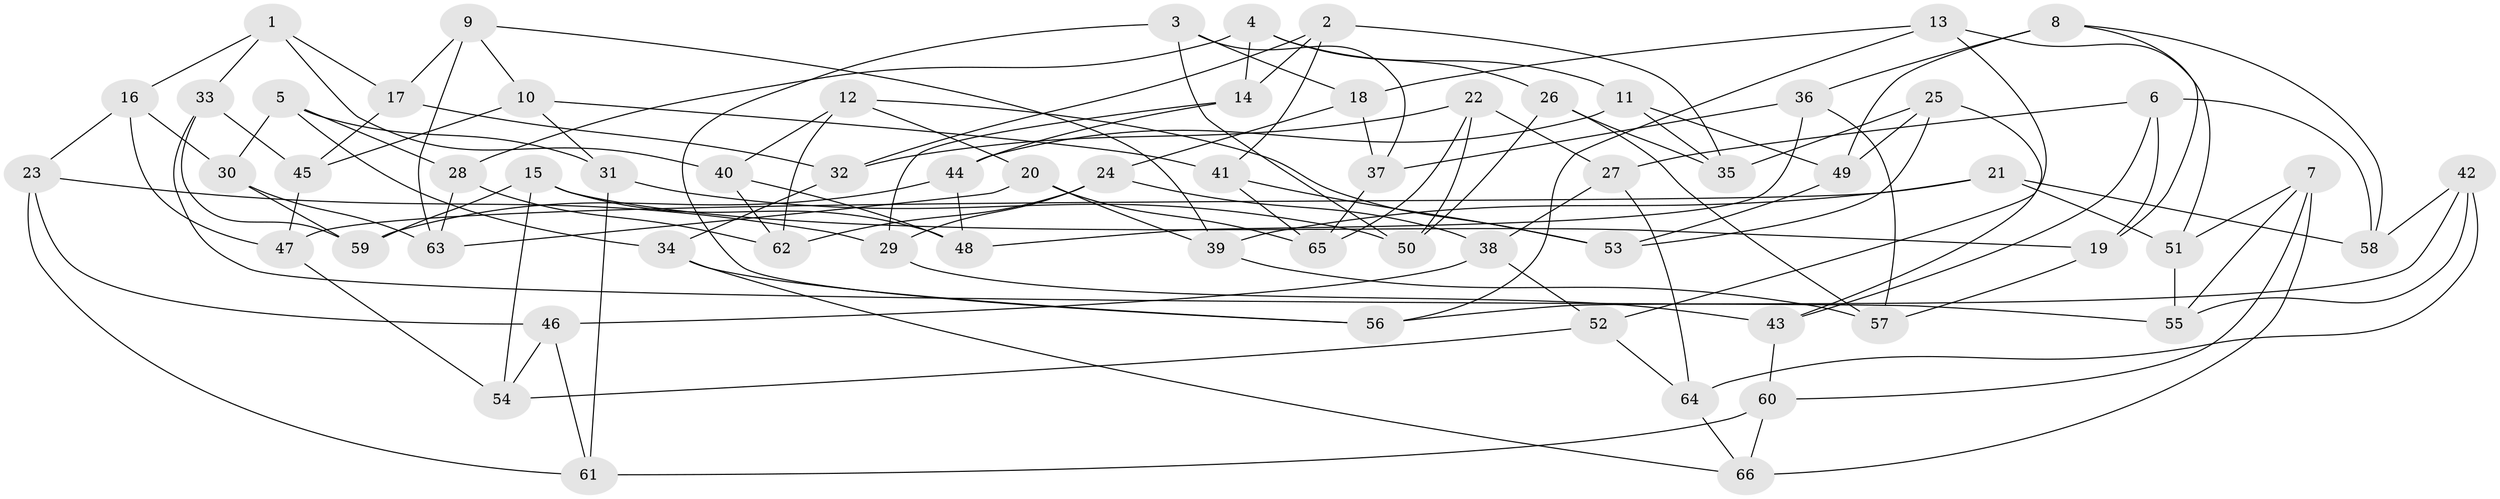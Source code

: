 // Generated by graph-tools (version 1.1) at 2025/37/03/09/25 02:37:57]
// undirected, 66 vertices, 132 edges
graph export_dot {
graph [start="1"]
  node [color=gray90,style=filled];
  1;
  2;
  3;
  4;
  5;
  6;
  7;
  8;
  9;
  10;
  11;
  12;
  13;
  14;
  15;
  16;
  17;
  18;
  19;
  20;
  21;
  22;
  23;
  24;
  25;
  26;
  27;
  28;
  29;
  30;
  31;
  32;
  33;
  34;
  35;
  36;
  37;
  38;
  39;
  40;
  41;
  42;
  43;
  44;
  45;
  46;
  47;
  48;
  49;
  50;
  51;
  52;
  53;
  54;
  55;
  56;
  57;
  58;
  59;
  60;
  61;
  62;
  63;
  64;
  65;
  66;
  1 -- 40;
  1 -- 17;
  1 -- 16;
  1 -- 33;
  2 -- 35;
  2 -- 41;
  2 -- 14;
  2 -- 32;
  3 -- 18;
  3 -- 50;
  3 -- 56;
  3 -- 37;
  4 -- 26;
  4 -- 14;
  4 -- 11;
  4 -- 28;
  5 -- 28;
  5 -- 34;
  5 -- 31;
  5 -- 30;
  6 -- 19;
  6 -- 58;
  6 -- 43;
  6 -- 27;
  7 -- 51;
  7 -- 66;
  7 -- 60;
  7 -- 55;
  8 -- 49;
  8 -- 19;
  8 -- 58;
  8 -- 36;
  9 -- 10;
  9 -- 17;
  9 -- 39;
  9 -- 63;
  10 -- 41;
  10 -- 45;
  10 -- 31;
  11 -- 44;
  11 -- 35;
  11 -- 49;
  12 -- 53;
  12 -- 62;
  12 -- 40;
  12 -- 20;
  13 -- 18;
  13 -- 51;
  13 -- 52;
  13 -- 56;
  14 -- 44;
  14 -- 29;
  15 -- 19;
  15 -- 59;
  15 -- 48;
  15 -- 54;
  16 -- 23;
  16 -- 30;
  16 -- 47;
  17 -- 45;
  17 -- 32;
  18 -- 24;
  18 -- 37;
  19 -- 57;
  20 -- 39;
  20 -- 65;
  20 -- 63;
  21 -- 47;
  21 -- 58;
  21 -- 39;
  21 -- 51;
  22 -- 50;
  22 -- 65;
  22 -- 27;
  22 -- 32;
  23 -- 29;
  23 -- 61;
  23 -- 46;
  24 -- 62;
  24 -- 38;
  24 -- 29;
  25 -- 49;
  25 -- 53;
  25 -- 35;
  25 -- 43;
  26 -- 57;
  26 -- 50;
  26 -- 35;
  27 -- 38;
  27 -- 64;
  28 -- 63;
  28 -- 62;
  29 -- 43;
  30 -- 63;
  30 -- 59;
  31 -- 50;
  31 -- 61;
  32 -- 34;
  33 -- 59;
  33 -- 55;
  33 -- 45;
  34 -- 66;
  34 -- 56;
  36 -- 57;
  36 -- 48;
  36 -- 37;
  37 -- 65;
  38 -- 52;
  38 -- 46;
  39 -- 57;
  40 -- 62;
  40 -- 48;
  41 -- 53;
  41 -- 65;
  42 -- 55;
  42 -- 56;
  42 -- 58;
  42 -- 64;
  43 -- 60;
  44 -- 48;
  44 -- 59;
  45 -- 47;
  46 -- 61;
  46 -- 54;
  47 -- 54;
  49 -- 53;
  51 -- 55;
  52 -- 64;
  52 -- 54;
  60 -- 66;
  60 -- 61;
  64 -- 66;
}
